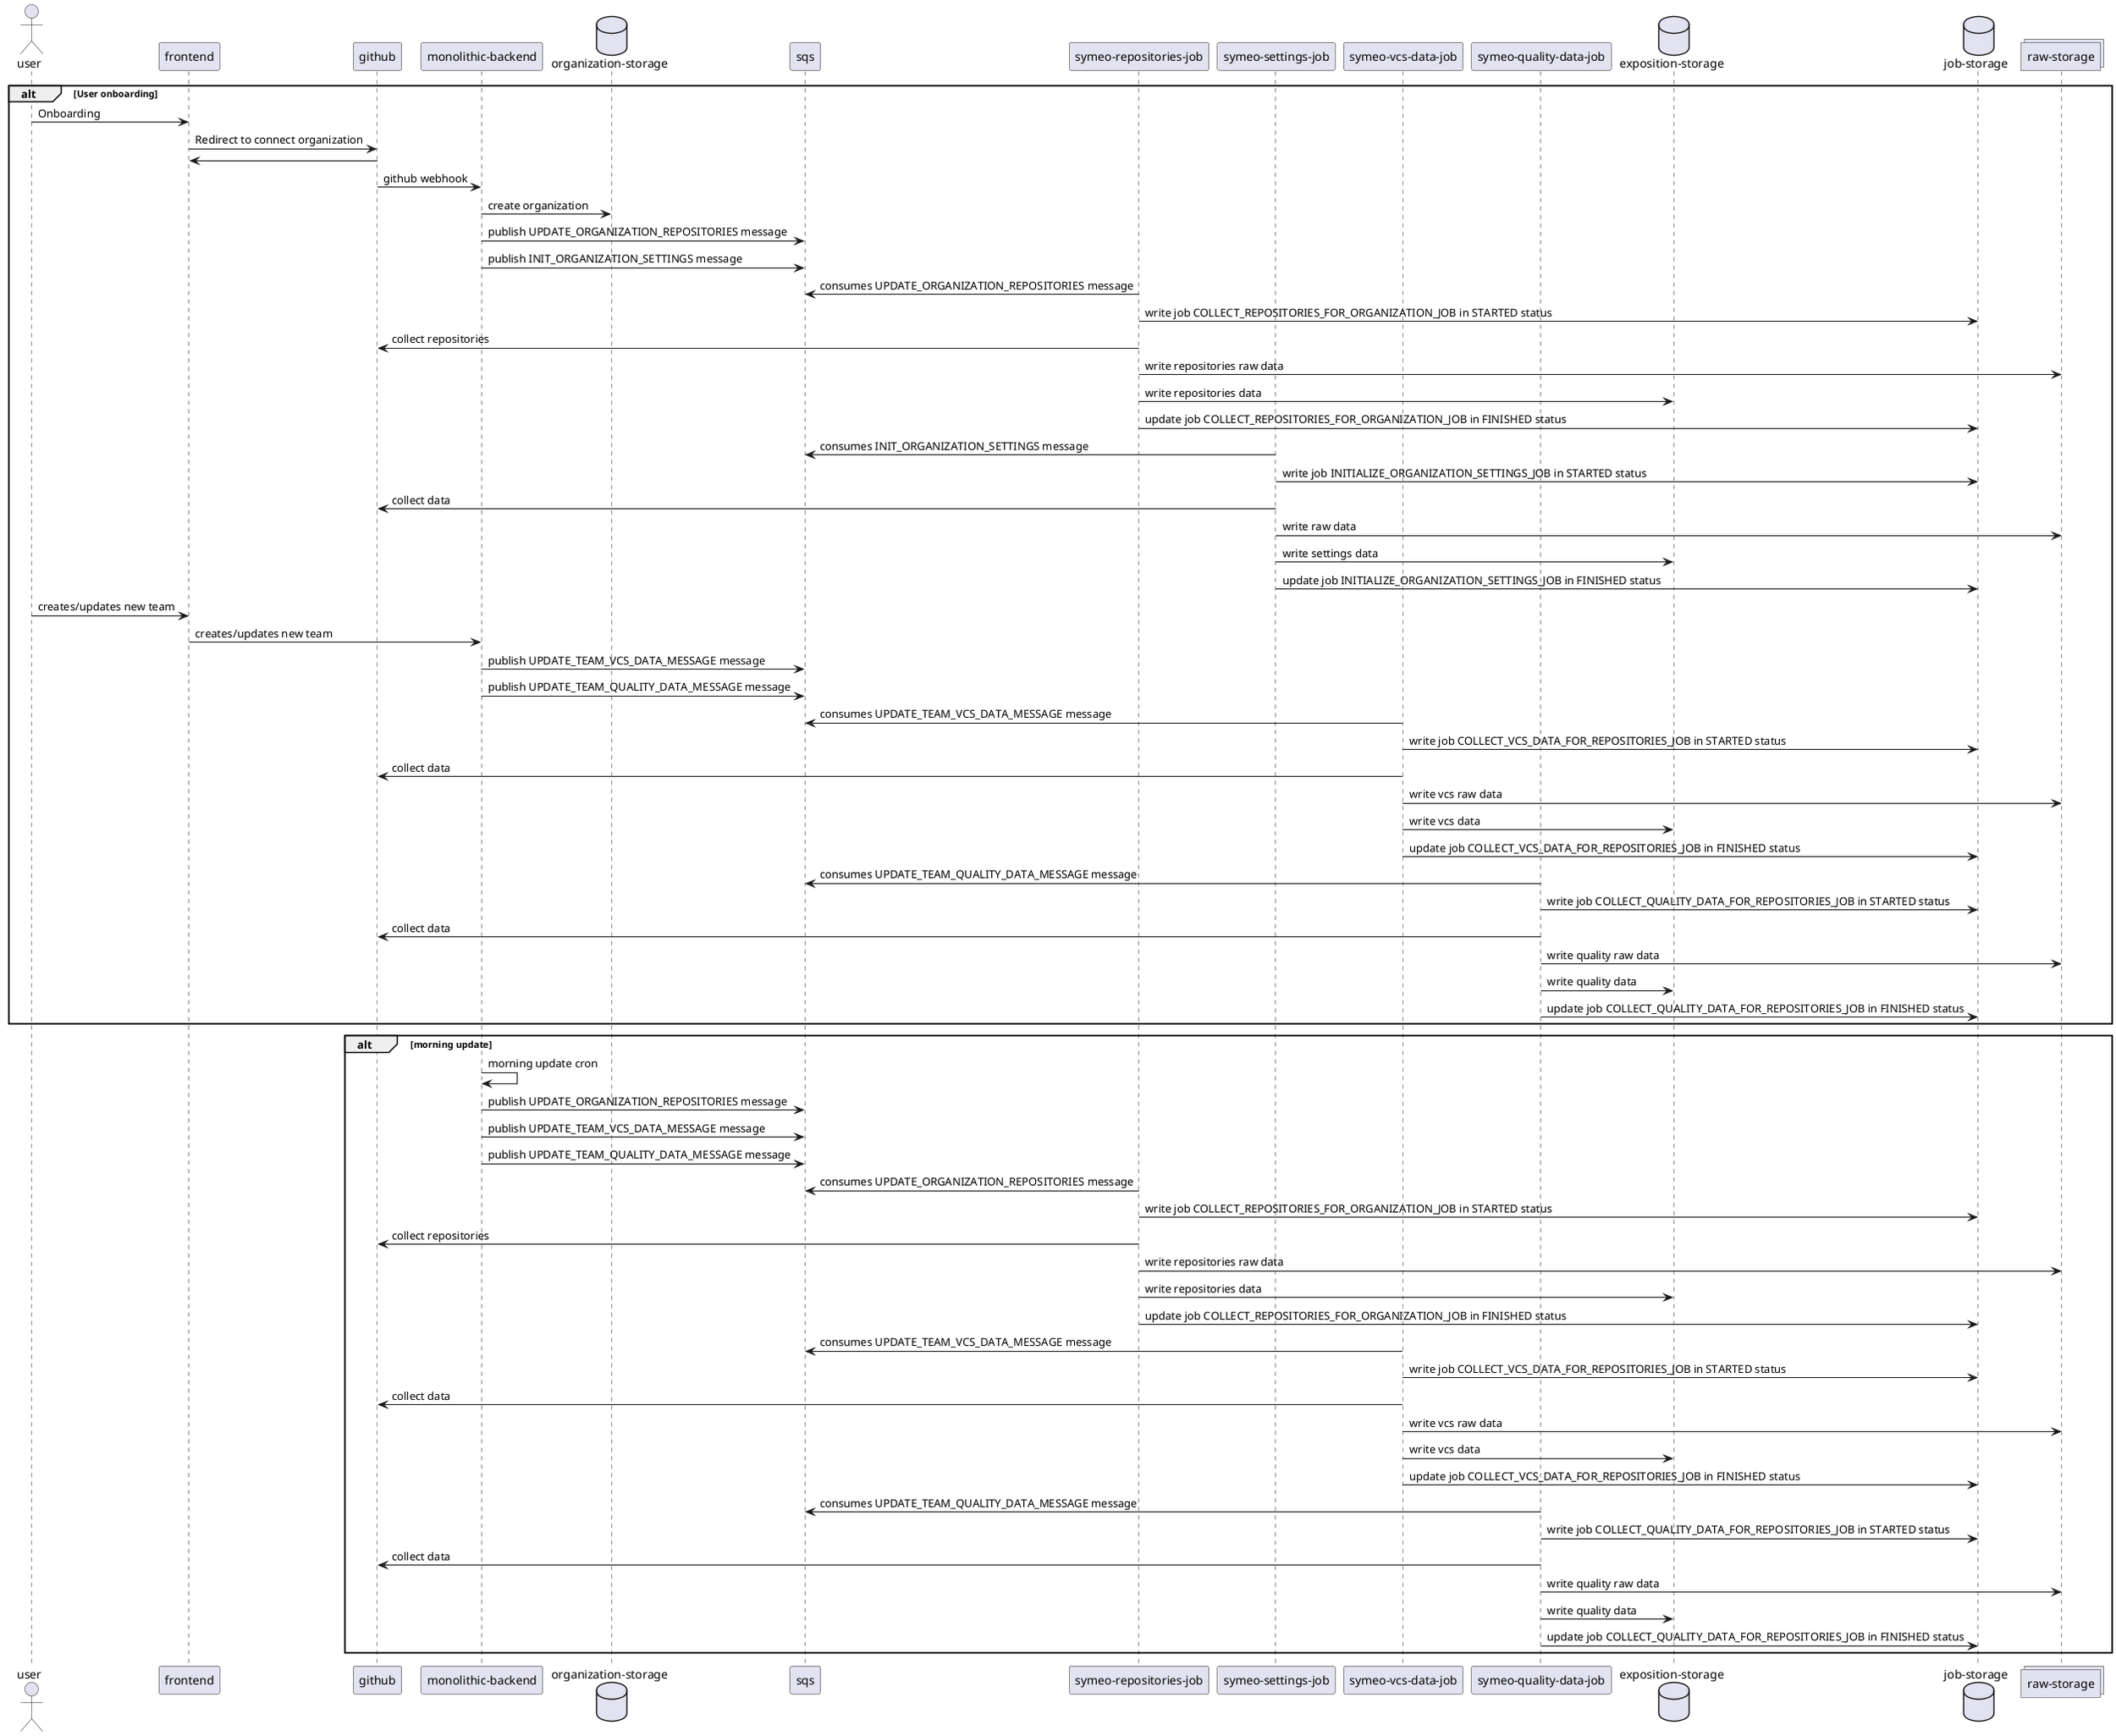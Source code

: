 @startuml
actor user order 10
participant frontend order 20
participant github order 30
participant "monolithic-backend" as backend order 40
database "organization-storage" order 50
participant sqs order 60
participant "symeo-repositories-job" order 70
participant "symeo-settings-job" order 75
participant "symeo-vcs-data-job" order 80
participant "symeo-quality-data-job" order 90
database "exposition-storage" order 100
database "job-storage" order 110
collections "raw-storage" order 120



alt User onboarding
user -> frontend: Onboarding
frontend -> github: Redirect to connect organization
github -> frontend
github -> backend: github webhook
backend -> "organization-storage": create organization
backend -> sqs: publish UPDATE_ORGANIZATION_REPOSITORIES message
backend -> sqs: publish INIT_ORGANIZATION_SETTINGS message
"symeo-repositories-job" -> sqs: consumes UPDATE_ORGANIZATION_REPOSITORIES message
"symeo-repositories-job" -> "job-storage": write job COLLECT_REPOSITORIES_FOR_ORGANIZATION_JOB in STARTED status
"symeo-repositories-job" -> github: collect repositories
"symeo-repositories-job" -> "raw-storage": write repositories raw data
"symeo-repositories-job" -> "exposition-storage": write repositories data
"symeo-repositories-job" -> "job-storage": update job COLLECT_REPOSITORIES_FOR_ORGANIZATION_JOB in FINISHED status
"symeo-settings-job" -> sqs: consumes INIT_ORGANIZATION_SETTINGS message
"symeo-settings-job" -> "job-storage": write job INITIALIZE_ORGANIZATION_SETTINGS_JOB in STARTED status
"symeo-settings-job" -> github: collect data
"symeo-settings-job" -> "raw-storage": write raw data
"symeo-settings-job" -> "exposition-storage": write settings data
"symeo-settings-job" -> "job-storage": update job INITIALIZE_ORGANIZATION_SETTINGS_JOB in FINISHED status
user -> frontend: creates/updates new team
frontend -> backend: creates/updates new team
backend -> sqs: publish UPDATE_TEAM_VCS_DATA_MESSAGE message
backend -> sqs: publish UPDATE_TEAM_QUALITY_DATA_MESSAGE message
"symeo-vcs-data-job" -> sqs: consumes UPDATE_TEAM_VCS_DATA_MESSAGE message
"symeo-vcs-data-job" -> "job-storage": write job COLLECT_VCS_DATA_FOR_REPOSITORIES_JOB in STARTED status
"symeo-vcs-data-job" -> github: collect data
"symeo-vcs-data-job" -> "raw-storage": write vcs raw data
"symeo-vcs-data-job" -> "exposition-storage": write vcs data
"symeo-vcs-data-job" -> "job-storage": update job COLLECT_VCS_DATA_FOR_REPOSITORIES_JOB in FINISHED status
"symeo-quality-data-job" -> sqs: consumes UPDATE_TEAM_QUALITY_DATA_MESSAGE message
"symeo-quality-data-job" -> "job-storage": write job COLLECT_QUALITY_DATA_FOR_REPOSITORIES_JOB in STARTED status
"symeo-quality-data-job" -> github: collect data
"symeo-quality-data-job" -> "raw-storage": write quality raw data
"symeo-quality-data-job" -> "exposition-storage": write quality data
"symeo-quality-data-job" -> "job-storage": update job COLLECT_QUALITY_DATA_FOR_REPOSITORIES_JOB in FINISHED status
end

alt morning update
backend -> backend: morning update cron
backend -> sqs: publish UPDATE_ORGANIZATION_REPOSITORIES message
backend -> sqs: publish UPDATE_TEAM_VCS_DATA_MESSAGE message
backend -> sqs: publish UPDATE_TEAM_QUALITY_DATA_MESSAGE message
"symeo-repositories-job" -> sqs: consumes UPDATE_ORGANIZATION_REPOSITORIES message
"symeo-repositories-job" -> "job-storage": write job COLLECT_REPOSITORIES_FOR_ORGANIZATION_JOB in STARTED status
"symeo-repositories-job" -> github: collect repositories
"symeo-repositories-job" -> "raw-storage": write repositories raw data
"symeo-repositories-job" -> "exposition-storage": write repositories data
"symeo-repositories-job" -> "job-storage": update job COLLECT_REPOSITORIES_FOR_ORGANIZATION_JOB in FINISHED status
"symeo-vcs-data-job" -> sqs: consumes UPDATE_TEAM_VCS_DATA_MESSAGE message
"symeo-vcs-data-job" -> "job-storage": write job COLLECT_VCS_DATA_FOR_REPOSITORIES_JOB in STARTED status
"symeo-vcs-data-job" -> github: collect data
"symeo-vcs-data-job" -> "raw-storage": write vcs raw data
"symeo-vcs-data-job" -> "exposition-storage": write vcs data
"symeo-vcs-data-job" -> "job-storage": update job COLLECT_VCS_DATA_FOR_REPOSITORIES_JOB in FINISHED status
"symeo-quality-data-job" -> sqs: consumes UPDATE_TEAM_QUALITY_DATA_MESSAGE message
"symeo-quality-data-job" -> "job-storage": write job COLLECT_QUALITY_DATA_FOR_REPOSITORIES_JOB in STARTED status
"symeo-quality-data-job" -> github: collect data
"symeo-quality-data-job" -> "raw-storage": write quality raw data
"symeo-quality-data-job" -> "exposition-storage": write quality data
"symeo-quality-data-job" -> "job-storage": update job COLLECT_QUALITY_DATA_FOR_REPOSITORIES_JOB in FINISHED status
end

@enduml